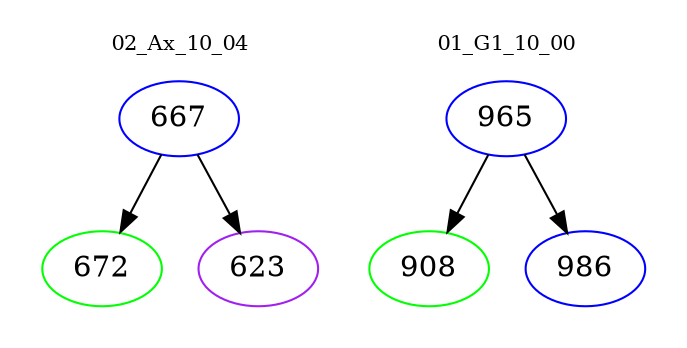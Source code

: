 digraph{
subgraph cluster_0 {
color = white
label = "02_Ax_10_04";
fontsize=10;
T0_667 [label="667", color="blue"]
T0_667 -> T0_672 [color="black"]
T0_672 [label="672", color="green"]
T0_667 -> T0_623 [color="black"]
T0_623 [label="623", color="purple"]
}
subgraph cluster_1 {
color = white
label = "01_G1_10_00";
fontsize=10;
T1_965 [label="965", color="blue"]
T1_965 -> T1_908 [color="black"]
T1_908 [label="908", color="green"]
T1_965 -> T1_986 [color="black"]
T1_986 [label="986", color="blue"]
}
}
